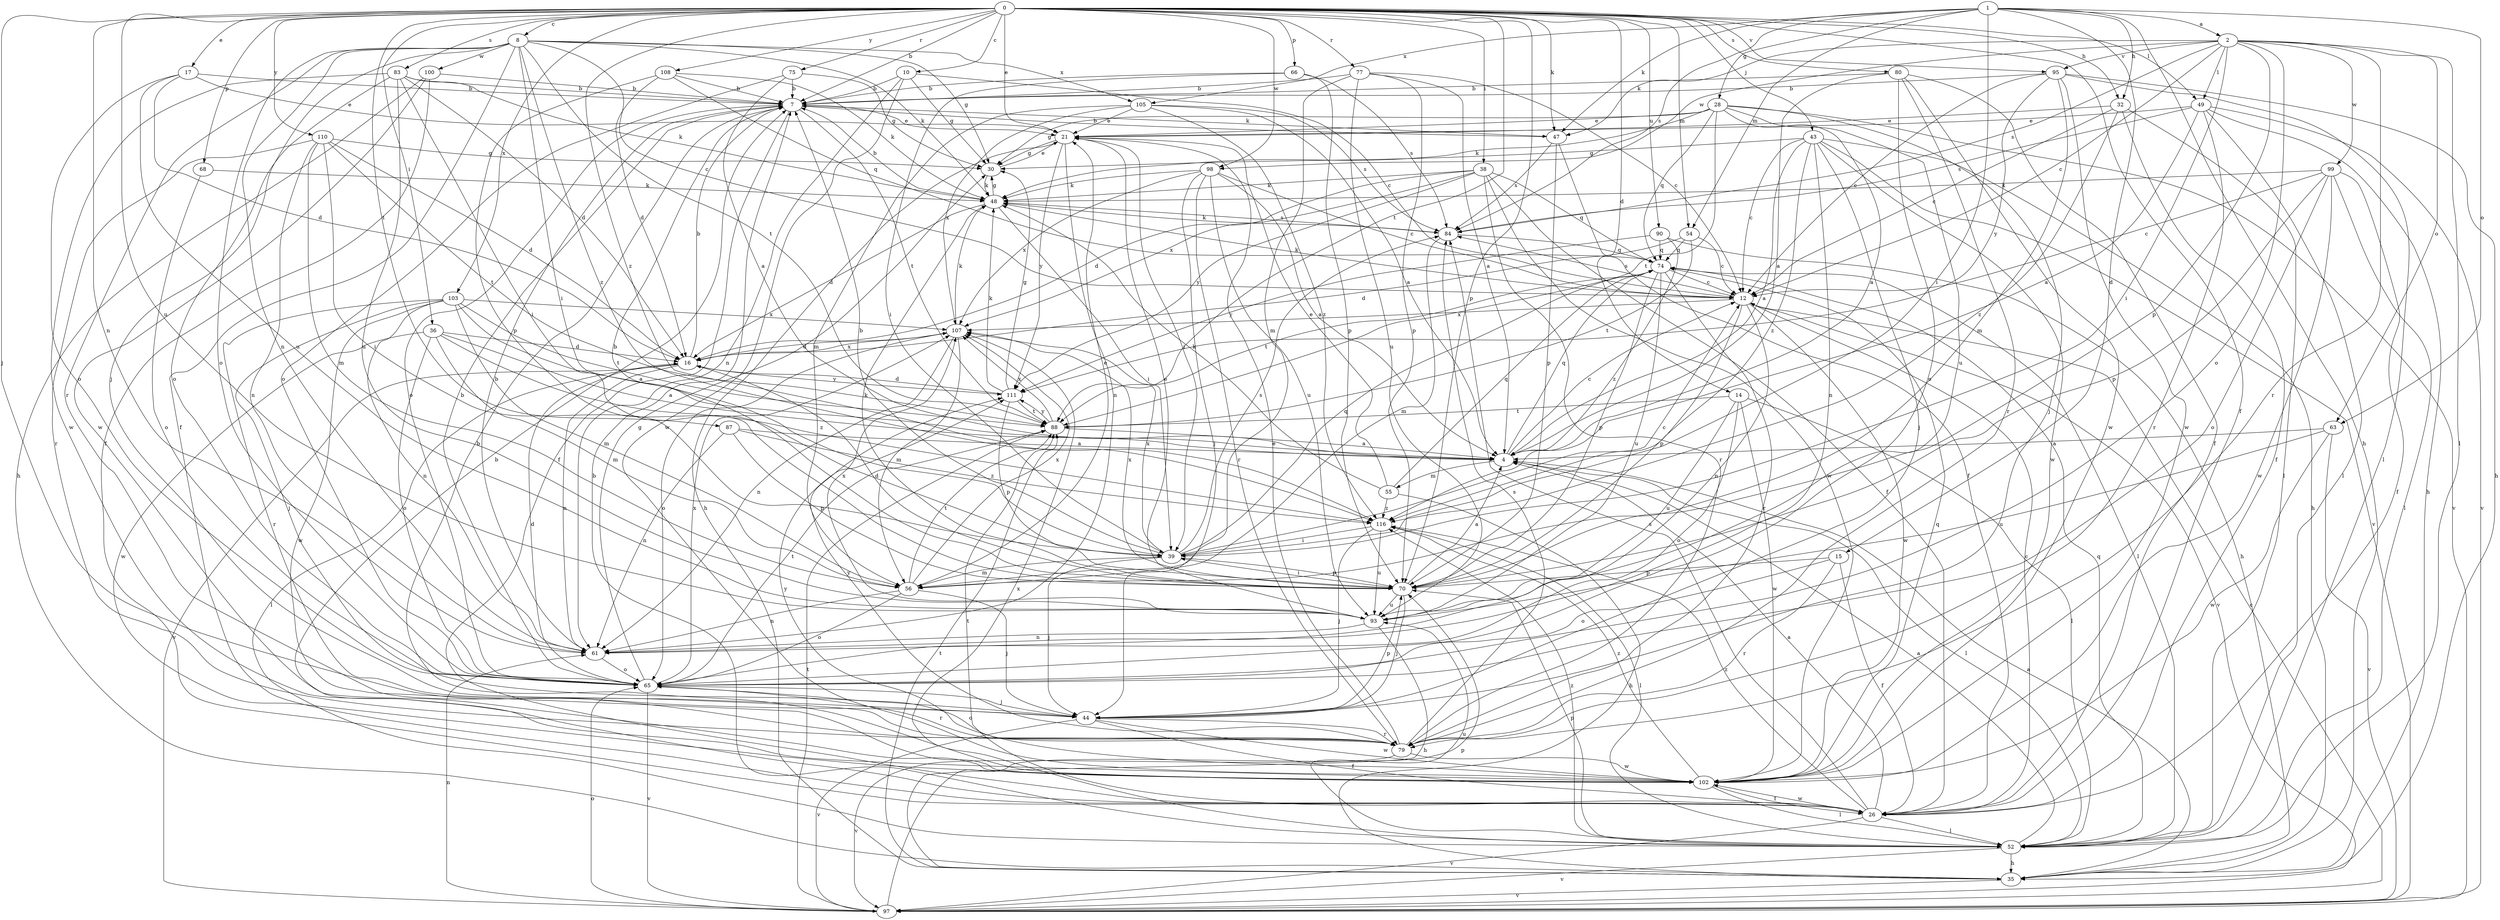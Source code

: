 strict digraph  {
0;
1;
2;
4;
7;
8;
10;
12;
14;
15;
16;
17;
21;
26;
28;
30;
32;
35;
36;
38;
39;
43;
44;
47;
48;
49;
52;
54;
55;
56;
61;
63;
65;
66;
68;
70;
74;
75;
77;
79;
80;
83;
84;
87;
88;
90;
93;
95;
97;
98;
99;
100;
102;
103;
105;
107;
108;
110;
111;
116;
0 -> 7  [label=b];
0 -> 8  [label=c];
0 -> 10  [label=c];
0 -> 14  [label=d];
0 -> 17  [label=e];
0 -> 21  [label=e];
0 -> 26  [label=f];
0 -> 32  [label=h];
0 -> 36  [label=i];
0 -> 38  [label=i];
0 -> 43  [label=j];
0 -> 44  [label=j];
0 -> 47  [label=k];
0 -> 49  [label=l];
0 -> 54  [label=m];
0 -> 61  [label=n];
0 -> 66  [label=p];
0 -> 68  [label=p];
0 -> 70  [label=p];
0 -> 75  [label=r];
0 -> 77  [label=r];
0 -> 80  [label=s];
0 -> 83  [label=s];
0 -> 87  [label=t];
0 -> 88  [label=t];
0 -> 90  [label=u];
0 -> 93  [label=u];
0 -> 95  [label=v];
0 -> 98  [label=w];
0 -> 103  [label=x];
0 -> 108  [label=y];
0 -> 110  [label=y];
0 -> 116  [label=z];
1 -> 2  [label=a];
1 -> 15  [label=d];
1 -> 28  [label=g];
1 -> 32  [label=h];
1 -> 35  [label=h];
1 -> 39  [label=i];
1 -> 47  [label=k];
1 -> 54  [label=m];
1 -> 63  [label=o];
1 -> 84  [label=s];
1 -> 105  [label=x];
2 -> 12  [label=c];
2 -> 39  [label=i];
2 -> 47  [label=k];
2 -> 49  [label=l];
2 -> 52  [label=l];
2 -> 63  [label=o];
2 -> 65  [label=o];
2 -> 70  [label=p];
2 -> 79  [label=r];
2 -> 84  [label=s];
2 -> 95  [label=v];
2 -> 98  [label=w];
2 -> 99  [label=w];
4 -> 12  [label=c];
4 -> 52  [label=l];
4 -> 55  [label=m];
4 -> 74  [label=q];
7 -> 21  [label=e];
7 -> 26  [label=f];
7 -> 47  [label=k];
7 -> 65  [label=o];
7 -> 88  [label=t];
8 -> 12  [label=c];
8 -> 26  [label=f];
8 -> 30  [label=g];
8 -> 39  [label=i];
8 -> 44  [label=j];
8 -> 48  [label=k];
8 -> 61  [label=n];
8 -> 65  [label=o];
8 -> 79  [label=r];
8 -> 88  [label=t];
8 -> 100  [label=w];
8 -> 105  [label=x];
8 -> 116  [label=z];
10 -> 7  [label=b];
10 -> 12  [label=c];
10 -> 30  [label=g];
10 -> 61  [label=n];
10 -> 102  [label=w];
12 -> 48  [label=k];
12 -> 61  [label=n];
12 -> 70  [label=p];
12 -> 84  [label=s];
12 -> 97  [label=v];
12 -> 102  [label=w];
12 -> 107  [label=x];
14 -> 52  [label=l];
14 -> 65  [label=o];
14 -> 88  [label=t];
14 -> 93  [label=u];
14 -> 102  [label=w];
15 -> 26  [label=f];
15 -> 65  [label=o];
15 -> 70  [label=p];
15 -> 79  [label=r];
16 -> 7  [label=b];
16 -> 52  [label=l];
16 -> 61  [label=n];
16 -> 97  [label=v];
16 -> 107  [label=x];
16 -> 111  [label=y];
17 -> 7  [label=b];
17 -> 16  [label=d];
17 -> 21  [label=e];
17 -> 65  [label=o];
17 -> 93  [label=u];
21 -> 30  [label=g];
21 -> 35  [label=h];
21 -> 39  [label=i];
21 -> 61  [label=n];
21 -> 111  [label=y];
26 -> 4  [label=a];
26 -> 7  [label=b];
26 -> 12  [label=c];
26 -> 52  [label=l];
26 -> 84  [label=s];
26 -> 88  [label=t];
26 -> 97  [label=v];
26 -> 102  [label=w];
26 -> 116  [label=z];
28 -> 4  [label=a];
28 -> 21  [label=e];
28 -> 30  [label=g];
28 -> 44  [label=j];
28 -> 48  [label=k];
28 -> 74  [label=q];
28 -> 88  [label=t];
28 -> 93  [label=u];
28 -> 97  [label=v];
30 -> 21  [label=e];
30 -> 48  [label=k];
32 -> 12  [label=c];
32 -> 21  [label=e];
32 -> 26  [label=f];
32 -> 52  [label=l];
32 -> 116  [label=z];
35 -> 4  [label=a];
35 -> 88  [label=t];
35 -> 97  [label=v];
36 -> 4  [label=a];
36 -> 16  [label=d];
36 -> 56  [label=m];
36 -> 65  [label=o];
36 -> 102  [label=w];
36 -> 116  [label=z];
38 -> 16  [label=d];
38 -> 26  [label=f];
38 -> 48  [label=k];
38 -> 74  [label=q];
38 -> 79  [label=r];
38 -> 102  [label=w];
38 -> 107  [label=x];
38 -> 111  [label=y];
39 -> 7  [label=b];
39 -> 12  [label=c];
39 -> 44  [label=j];
39 -> 56  [label=m];
39 -> 70  [label=p];
39 -> 74  [label=q];
39 -> 84  [label=s];
39 -> 107  [label=x];
43 -> 4  [label=a];
43 -> 12  [label=c];
43 -> 30  [label=g];
43 -> 35  [label=h];
43 -> 44  [label=j];
43 -> 61  [label=n];
43 -> 97  [label=v];
43 -> 102  [label=w];
43 -> 116  [label=z];
44 -> 26  [label=f];
44 -> 70  [label=p];
44 -> 79  [label=r];
44 -> 97  [label=v];
44 -> 102  [label=w];
47 -> 7  [label=b];
47 -> 26  [label=f];
47 -> 70  [label=p];
47 -> 84  [label=s];
48 -> 7  [label=b];
48 -> 16  [label=d];
48 -> 30  [label=g];
48 -> 39  [label=i];
48 -> 84  [label=s];
49 -> 4  [label=a];
49 -> 21  [label=e];
49 -> 35  [label=h];
49 -> 52  [label=l];
49 -> 79  [label=r];
49 -> 84  [label=s];
49 -> 97  [label=v];
52 -> 4  [label=a];
52 -> 7  [label=b];
52 -> 35  [label=h];
52 -> 70  [label=p];
52 -> 74  [label=q];
52 -> 93  [label=u];
52 -> 97  [label=v];
52 -> 107  [label=x];
52 -> 116  [label=z];
54 -> 12  [label=c];
54 -> 16  [label=d];
54 -> 74  [label=q];
54 -> 88  [label=t];
55 -> 21  [label=e];
55 -> 35  [label=h];
55 -> 48  [label=k];
55 -> 74  [label=q];
55 -> 116  [label=z];
56 -> 21  [label=e];
56 -> 44  [label=j];
56 -> 61  [label=n];
56 -> 65  [label=o];
56 -> 88  [label=t];
56 -> 107  [label=x];
61 -> 7  [label=b];
61 -> 65  [label=o];
63 -> 4  [label=a];
63 -> 93  [label=u];
63 -> 97  [label=v];
63 -> 102  [label=w];
65 -> 7  [label=b];
65 -> 16  [label=d];
65 -> 30  [label=g];
65 -> 44  [label=j];
65 -> 79  [label=r];
65 -> 88  [label=t];
65 -> 97  [label=v];
65 -> 107  [label=x];
66 -> 7  [label=b];
66 -> 39  [label=i];
66 -> 70  [label=p];
66 -> 84  [label=s];
68 -> 48  [label=k];
68 -> 65  [label=o];
70 -> 4  [label=a];
70 -> 7  [label=b];
70 -> 16  [label=d];
70 -> 39  [label=i];
70 -> 44  [label=j];
70 -> 48  [label=k];
70 -> 93  [label=u];
70 -> 107  [label=x];
74 -> 12  [label=c];
74 -> 52  [label=l];
74 -> 70  [label=p];
74 -> 79  [label=r];
74 -> 88  [label=t];
74 -> 93  [label=u];
75 -> 4  [label=a];
75 -> 7  [label=b];
75 -> 30  [label=g];
75 -> 65  [label=o];
77 -> 4  [label=a];
77 -> 7  [label=b];
77 -> 12  [label=c];
77 -> 56  [label=m];
77 -> 70  [label=p];
77 -> 93  [label=u];
79 -> 21  [label=e];
79 -> 65  [label=o];
79 -> 84  [label=s];
79 -> 97  [label=v];
79 -> 102  [label=w];
79 -> 111  [label=y];
80 -> 4  [label=a];
80 -> 7  [label=b];
80 -> 26  [label=f];
80 -> 65  [label=o];
80 -> 79  [label=r];
80 -> 102  [label=w];
83 -> 7  [label=b];
83 -> 16  [label=d];
83 -> 39  [label=i];
83 -> 48  [label=k];
83 -> 65  [label=o];
83 -> 93  [label=u];
83 -> 102  [label=w];
84 -> 48  [label=k];
84 -> 56  [label=m];
84 -> 74  [label=q];
87 -> 4  [label=a];
87 -> 61  [label=n];
87 -> 70  [label=p];
87 -> 116  [label=z];
88 -> 4  [label=a];
88 -> 107  [label=x];
88 -> 111  [label=y];
90 -> 35  [label=h];
90 -> 74  [label=q];
90 -> 111  [label=y];
90 -> 116  [label=z];
93 -> 21  [label=e];
93 -> 35  [label=h];
93 -> 61  [label=n];
93 -> 107  [label=x];
95 -> 7  [label=b];
95 -> 12  [label=c];
95 -> 35  [label=h];
95 -> 52  [label=l];
95 -> 56  [label=m];
95 -> 102  [label=w];
95 -> 111  [label=y];
97 -> 12  [label=c];
97 -> 61  [label=n];
97 -> 65  [label=o];
97 -> 70  [label=p];
97 -> 88  [label=t];
98 -> 4  [label=a];
98 -> 12  [label=c];
98 -> 44  [label=j];
98 -> 48  [label=k];
98 -> 79  [label=r];
98 -> 93  [label=u];
98 -> 107  [label=x];
99 -> 12  [label=c];
99 -> 26  [label=f];
99 -> 48  [label=k];
99 -> 52  [label=l];
99 -> 65  [label=o];
99 -> 70  [label=p];
99 -> 102  [label=w];
100 -> 7  [label=b];
100 -> 26  [label=f];
100 -> 35  [label=h];
100 -> 102  [label=w];
102 -> 7  [label=b];
102 -> 26  [label=f];
102 -> 52  [label=l];
102 -> 74  [label=q];
102 -> 111  [label=y];
102 -> 116  [label=z];
103 -> 4  [label=a];
103 -> 44  [label=j];
103 -> 56  [label=m];
103 -> 61  [label=n];
103 -> 79  [label=r];
103 -> 88  [label=t];
103 -> 102  [label=w];
103 -> 107  [label=x];
105 -> 4  [label=a];
105 -> 21  [label=e];
105 -> 56  [label=m];
105 -> 84  [label=s];
105 -> 107  [label=x];
105 -> 116  [label=z];
107 -> 16  [label=d];
107 -> 48  [label=k];
107 -> 56  [label=m];
107 -> 61  [label=n];
107 -> 65  [label=o];
108 -> 7  [label=b];
108 -> 16  [label=d];
108 -> 48  [label=k];
108 -> 70  [label=p];
108 -> 74  [label=q];
110 -> 16  [label=d];
110 -> 30  [label=g];
110 -> 39  [label=i];
110 -> 56  [label=m];
110 -> 61  [label=n];
110 -> 79  [label=r];
110 -> 88  [label=t];
111 -> 16  [label=d];
111 -> 30  [label=g];
111 -> 48  [label=k];
111 -> 70  [label=p];
111 -> 88  [label=t];
116 -> 39  [label=i];
116 -> 44  [label=j];
116 -> 52  [label=l];
116 -> 93  [label=u];
}
